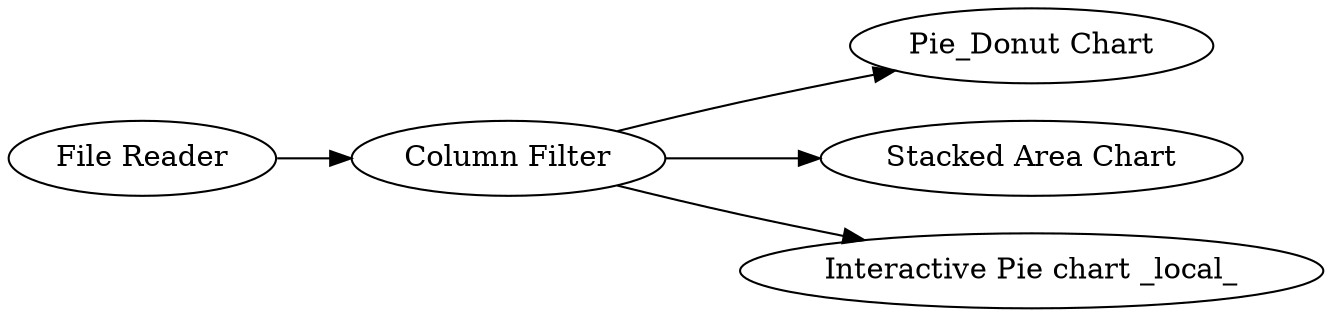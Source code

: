 digraph {
	1 [label="File Reader"]
	2 [label="Column Filter"]
	3 [label="Pie_Donut Chart"]
	4 [label="Stacked Area Chart"]
	5 [label="Interactive Pie chart _local_"]
	1 -> 2
	2 -> 3
	2 -> 4
	2 -> 5
	rankdir=LR
}
